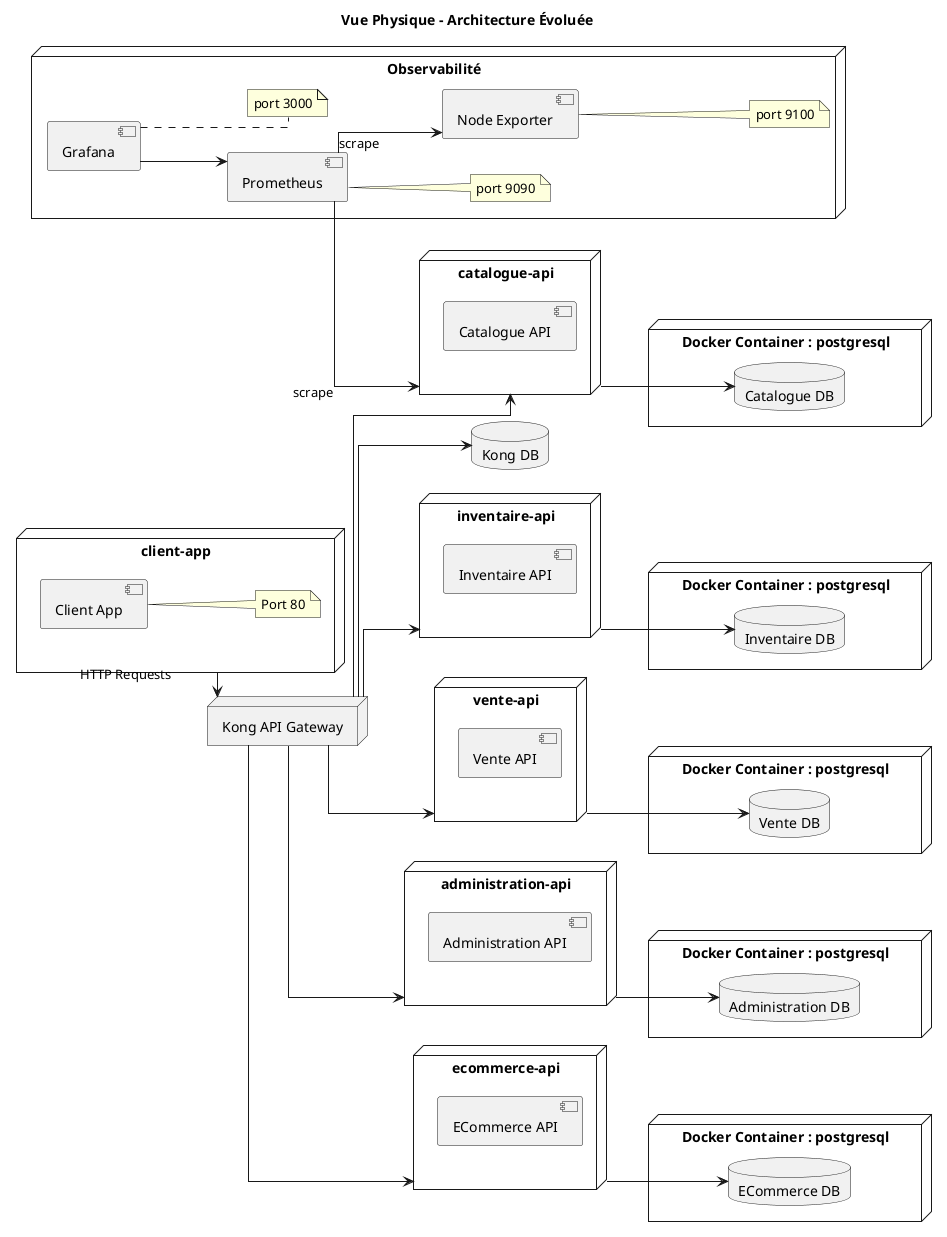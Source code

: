 @startuml title "Vue Physique - Microservices"
title Vue Physique - Architecture Évoluée
allowmixing
skinparam linetype ortho
skinparam shadowing false
left to right direction

' --- Clients and Entry Points ---
node "Kong API Gateway" as kong

' --- Client App ---
' node "client-app" as clientApp {
'   component "(.NET Web MVC)"
' }

node "client-app" as clientApp {
  component "Client App" as clientAppComponent
  note right
    Port 80
  end note
}

' --- Microservices ---
node "catalogue-api" as catalogueMcService {
  component "Catalogue API" as catalogueApi
}

node "inventaire-api" as inventaireMcService {
  component "Inventaire API" as inventaireApi
}

node "vente-api" as venteMcService {
  component "Vente API" as venteApi
}

node "administration-api" as administrationMcService {
  component "Administration API" as adminApi
}

node "ecommerce-api" as ecommerceMcService {
  component "ECommerce API" as ecommerceApi
}


node "Docker Container : postgresql" as ecommerce-service-db {
    database "ECommerce DB" as ecommerceDb
}

node "Docker Container : postgresql" as administration-service-db {
    database "Administration DB" as administrationDb
}

node "Docker Container : postgresql" as vente-service-db {
    database "Vente DB" as venteDb
}

node "Docker Container : postgresql" as inventaire-service-db {
    database "Inventaire DB" as inventaireDb
}

node "Docker Container : postgresql" as catalogue-service-db {
    database "Catalogue DB" as catalogueDb
}

' --- Observability ---
node "Observabilité" {
  component "Prometheus" 
  note right
    port 9090
  end note
  component "Grafana"
  note right
    port 3000
  end note
  component "Node Exporter" as nodeExporter
  note right
    port 9100
  end note
}

' --- Kong DB ---
database "Kong DB" as kongDb

' --- Connections ---
kong --> catalogueMcService
kong --> inventaireMcService
kong --> venteMcService
kong --> administrationMcService
kong --> ecommerceMcService


clientApp --> kong : HTTP Requests

catalogueMcService --> catalogueDb
inventaireMcService --> inventaireDb
venteMcService --> venteDb
administrationMcService --> administrationDb
ecommerceMcService --> ecommerceDb

Prometheus --> catalogueMcService : scrape
Prometheus --> nodeExporter : scrape
Grafana --> Prometheus

kong --> kongDb
@enduml
